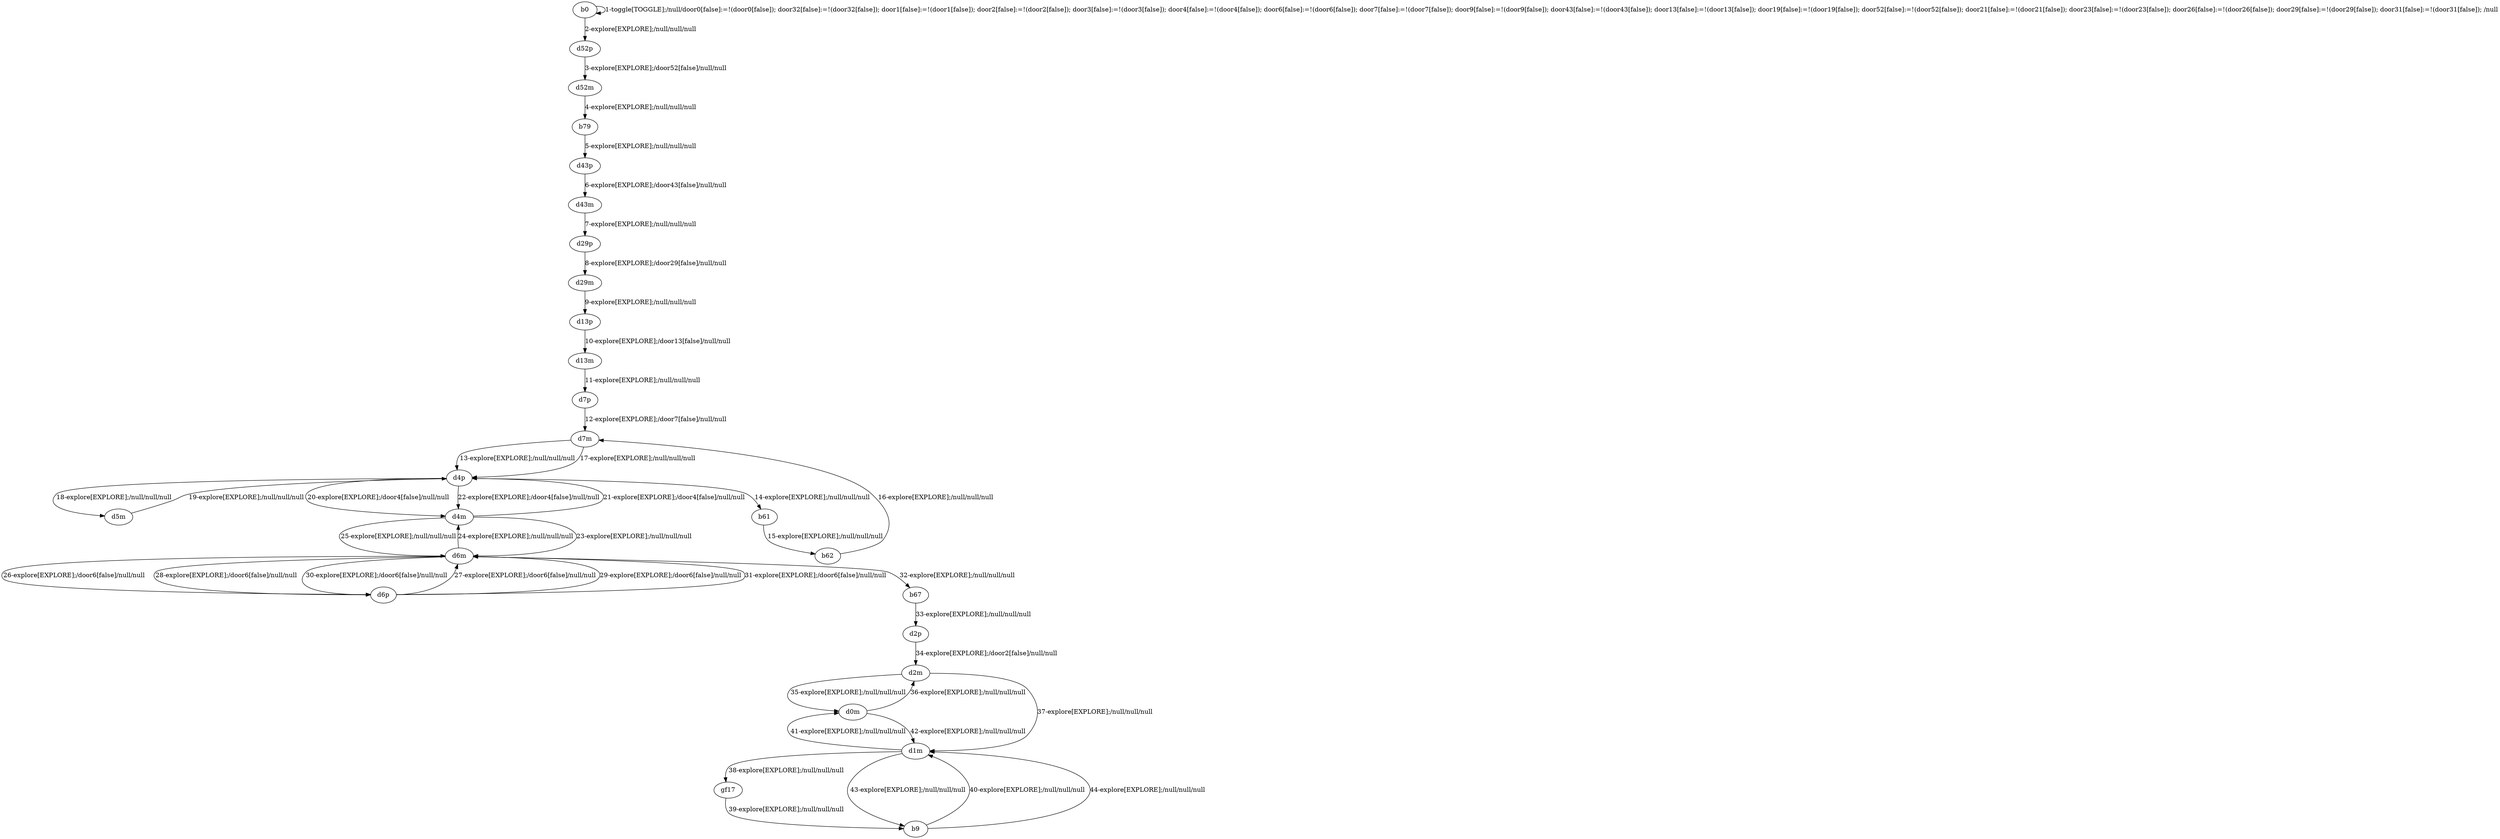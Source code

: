 # Total number of goals covered by this test: 1
# d1m --> b9

digraph g {
"b0" -> "b0" [label = "1-toggle[TOGGLE];/null/door0[false]:=!(door0[false]); door32[false]:=!(door32[false]); door1[false]:=!(door1[false]); door2[false]:=!(door2[false]); door3[false]:=!(door3[false]); door4[false]:=!(door4[false]); door6[false]:=!(door6[false]); door7[false]:=!(door7[false]); door9[false]:=!(door9[false]); door43[false]:=!(door43[false]); door13[false]:=!(door13[false]); door19[false]:=!(door19[false]); door52[false]:=!(door52[false]); door21[false]:=!(door21[false]); door23[false]:=!(door23[false]); door26[false]:=!(door26[false]); door29[false]:=!(door29[false]); door31[false]:=!(door31[false]); /null"];
"b0" -> "d52p" [label = "2-explore[EXPLORE];/null/null/null"];
"d52p" -> "d52m" [label = "3-explore[EXPLORE];/door52[false]/null/null"];
"d52m" -> "b79" [label = "4-explore[EXPLORE];/null/null/null"];
"b79" -> "d43p" [label = "5-explore[EXPLORE];/null/null/null"];
"d43p" -> "d43m" [label = "6-explore[EXPLORE];/door43[false]/null/null"];
"d43m" -> "d29p" [label = "7-explore[EXPLORE];/null/null/null"];
"d29p" -> "d29m" [label = "8-explore[EXPLORE];/door29[false]/null/null"];
"d29m" -> "d13p" [label = "9-explore[EXPLORE];/null/null/null"];
"d13p" -> "d13m" [label = "10-explore[EXPLORE];/door13[false]/null/null"];
"d13m" -> "d7p" [label = "11-explore[EXPLORE];/null/null/null"];
"d7p" -> "d7m" [label = "12-explore[EXPLORE];/door7[false]/null/null"];
"d7m" -> "d4p" [label = "13-explore[EXPLORE];/null/null/null"];
"d4p" -> "b61" [label = "14-explore[EXPLORE];/null/null/null"];
"b61" -> "b62" [label = "15-explore[EXPLORE];/null/null/null"];
"b62" -> "d7m" [label = "16-explore[EXPLORE];/null/null/null"];
"d7m" -> "d4p" [label = "17-explore[EXPLORE];/null/null/null"];
"d4p" -> "d5m" [label = "18-explore[EXPLORE];/null/null/null"];
"d5m" -> "d4p" [label = "19-explore[EXPLORE];/null/null/null"];
"d4p" -> "d4m" [label = "20-explore[EXPLORE];/door4[false]/null/null"];
"d4m" -> "d4p" [label = "21-explore[EXPLORE];/door4[false]/null/null"];
"d4p" -> "d4m" [label = "22-explore[EXPLORE];/door4[false]/null/null"];
"d4m" -> "d6m" [label = "23-explore[EXPLORE];/null/null/null"];
"d6m" -> "d4m" [label = "24-explore[EXPLORE];/null/null/null"];
"d4m" -> "d6m" [label = "25-explore[EXPLORE];/null/null/null"];
"d6m" -> "d6p" [label = "26-explore[EXPLORE];/door6[false]/null/null"];
"d6p" -> "d6m" [label = "27-explore[EXPLORE];/door6[false]/null/null"];
"d6m" -> "d6p" [label = "28-explore[EXPLORE];/door6[false]/null/null"];
"d6p" -> "d6m" [label = "29-explore[EXPLORE];/door6[false]/null/null"];
"d6m" -> "d6p" [label = "30-explore[EXPLORE];/door6[false]/null/null"];
"d6p" -> "d6m" [label = "31-explore[EXPLORE];/door6[false]/null/null"];
"d6m" -> "b67" [label = "32-explore[EXPLORE];/null/null/null"];
"b67" -> "d2p" [label = "33-explore[EXPLORE];/null/null/null"];
"d2p" -> "d2m" [label = "34-explore[EXPLORE];/door2[false]/null/null"];
"d2m" -> "d0m" [label = "35-explore[EXPLORE];/null/null/null"];
"d0m" -> "d2m" [label = "36-explore[EXPLORE];/null/null/null"];
"d2m" -> "d1m" [label = "37-explore[EXPLORE];/null/null/null"];
"d1m" -> "gf17" [label = "38-explore[EXPLORE];/null/null/null"];
"gf17" -> "b9" [label = "39-explore[EXPLORE];/null/null/null"];
"b9" -> "d1m" [label = "40-explore[EXPLORE];/null/null/null"];
"d1m" -> "d0m" [label = "41-explore[EXPLORE];/null/null/null"];
"d0m" -> "d1m" [label = "42-explore[EXPLORE];/null/null/null"];
"d1m" -> "b9" [label = "43-explore[EXPLORE];/null/null/null"];
"b9" -> "d1m" [label = "44-explore[EXPLORE];/null/null/null"];
}